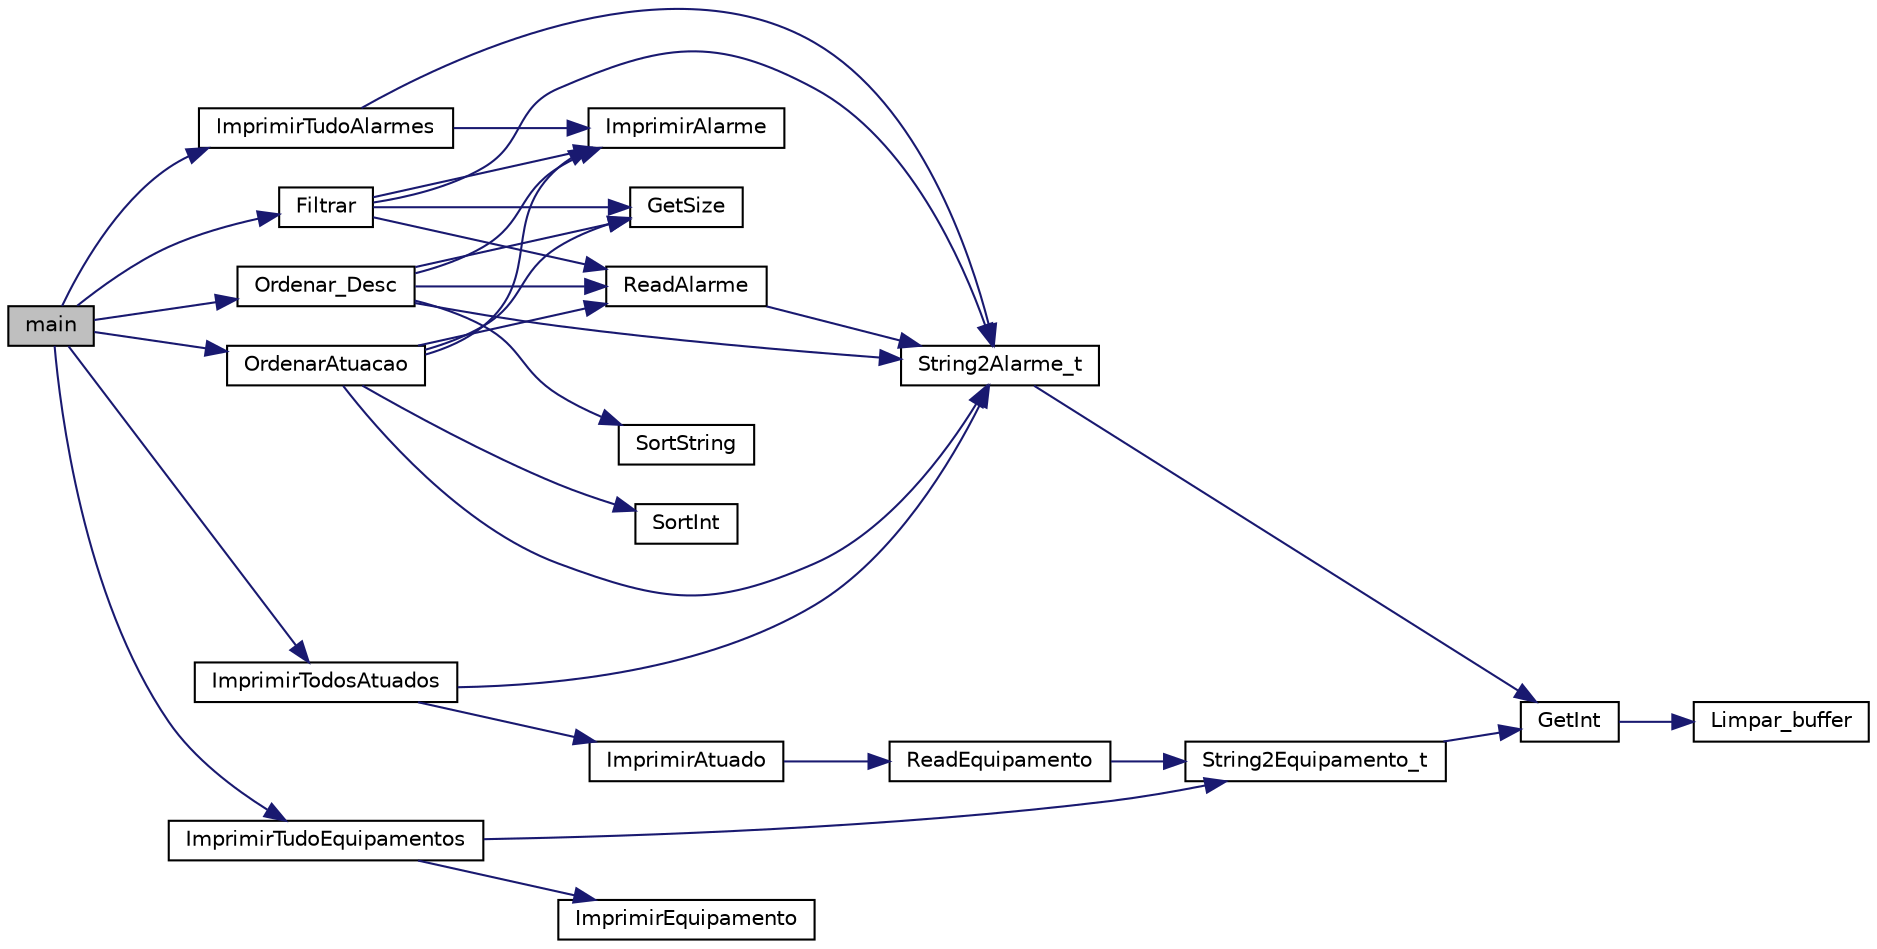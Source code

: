 digraph "main"
{
 // LATEX_PDF_SIZE
  edge [fontname="Helvetica",fontsize="10",labelfontname="Helvetica",labelfontsize="10"];
  node [fontname="Helvetica",fontsize="10",shape=record];
  rankdir="LR";
  Node1 [label="main",height=0.2,width=0.4,color="black", fillcolor="grey75", style="filled", fontcolor="black",tooltip=" "];
  Node1 -> Node2 [color="midnightblue",fontsize="10",style="solid"];
  Node2 [label="Filtrar",height=0.2,width=0.4,color="black", fillcolor="white", style="filled",URL="$_interface_8h.html#a3c08cd667b8e1715efb916eefcaec920",tooltip=" "];
  Node2 -> Node3 [color="midnightblue",fontsize="10",style="solid"];
  Node3 [label="GetSize",height=0.2,width=0.4,color="black", fillcolor="white", style="filled",URL="$_interface_8h.html#a239e0f791a6b075382f61bc28887be6c",tooltip="GetSize Obter tamanho. Função que obtem a quantidade de elementos de um arquivo."];
  Node2 -> Node4 [color="midnightblue",fontsize="10",style="solid"];
  Node4 [label="ImprimirAlarme",height=0.2,width=0.4,color="black", fillcolor="white", style="filled",URL="$_interface_8h.html#a0aa376d9e2269685fde7751cc5be7a78",tooltip=" "];
  Node2 -> Node5 [color="midnightblue",fontsize="10",style="solid"];
  Node5 [label="ReadAlarme",height=0.2,width=0.4,color="black", fillcolor="white", style="filled",URL="$_alarmes_8h.html#ae902698da61e7dadccfd319f5f55b39a",tooltip=" "];
  Node5 -> Node6 [color="midnightblue",fontsize="10",style="solid"];
  Node6 [label="String2Alarme_t",height=0.2,width=0.4,color="black", fillcolor="white", style="filled",URL="$_alarmes_8h.html#ad1390ee930b2bbd803c3211f6dec8045",tooltip=" "];
  Node6 -> Node7 [color="midnightblue",fontsize="10",style="solid"];
  Node7 [label="GetInt",height=0.2,width=0.4,color="black", fillcolor="white", style="filled",URL="$_equipamento_8h.html#af33a10e452044c45a2b0c01279a47430",tooltip=" "];
  Node7 -> Node8 [color="midnightblue",fontsize="10",style="solid"];
  Node8 [label="Limpar_buffer",height=0.2,width=0.4,color="black", fillcolor="white", style="filled",URL="$_equipamento_8h.html#a7662232d4e826e676ec12c39ac8af870",tooltip=" "];
  Node2 -> Node6 [color="midnightblue",fontsize="10",style="solid"];
  Node1 -> Node9 [color="midnightblue",fontsize="10",style="solid"];
  Node9 [label="ImprimirTodosAtuados",height=0.2,width=0.4,color="black", fillcolor="white", style="filled",URL="$_interface_8h.html#a4f87a2e428d129a41c2b3210a0cfd0a1",tooltip=" "];
  Node9 -> Node10 [color="midnightblue",fontsize="10",style="solid"];
  Node10 [label="ImprimirAtuado",height=0.2,width=0.4,color="black", fillcolor="white", style="filled",URL="$_interface_8h.html#aa0105c99219476ae45e1e5fc588e1bb7",tooltip=" "];
  Node10 -> Node11 [color="midnightblue",fontsize="10",style="solid"];
  Node11 [label="ReadEquipamento",height=0.2,width=0.4,color="black", fillcolor="white", style="filled",URL="$_equipamento_8h.html#ad591852e9b18ae97339e8b1851721635",tooltip=" "];
  Node11 -> Node12 [color="midnightblue",fontsize="10",style="solid"];
  Node12 [label="String2Equipamento_t",height=0.2,width=0.4,color="black", fillcolor="white", style="filled",URL="$_equipamento_8h.html#a7206bd6d250d93a24615d73e4aaac6a9",tooltip=" "];
  Node12 -> Node7 [color="midnightblue",fontsize="10",style="solid"];
  Node9 -> Node6 [color="midnightblue",fontsize="10",style="solid"];
  Node1 -> Node13 [color="midnightblue",fontsize="10",style="solid"];
  Node13 [label="ImprimirTudoAlarmes",height=0.2,width=0.4,color="black", fillcolor="white", style="filled",URL="$_interface_8h.html#ac0f2cace3d9d25894aa4cdc4eb0b789a",tooltip=" "];
  Node13 -> Node4 [color="midnightblue",fontsize="10",style="solid"];
  Node13 -> Node6 [color="midnightblue",fontsize="10",style="solid"];
  Node1 -> Node14 [color="midnightblue",fontsize="10",style="solid"];
  Node14 [label="ImprimirTudoEquipamentos",height=0.2,width=0.4,color="black", fillcolor="white", style="filled",URL="$_interface_8h.html#ae838cddc8c2cfeb729f11f1c0487dd40",tooltip=" "];
  Node14 -> Node15 [color="midnightblue",fontsize="10",style="solid"];
  Node15 [label="ImprimirEquipamento",height=0.2,width=0.4,color="black", fillcolor="white", style="filled",URL="$_interface_8h.html#a757b1ca299c4323a16816e77983c20bf",tooltip=" "];
  Node14 -> Node12 [color="midnightblue",fontsize="10",style="solid"];
  Node1 -> Node16 [color="midnightblue",fontsize="10",style="solid"];
  Node16 [label="Ordenar_Desc",height=0.2,width=0.4,color="black", fillcolor="white", style="filled",URL="$_interface_8h.html#addaae7aff1ab279068e7c54ee6db3dd0",tooltip=" "];
  Node16 -> Node3 [color="midnightblue",fontsize="10",style="solid"];
  Node16 -> Node4 [color="midnightblue",fontsize="10",style="solid"];
  Node16 -> Node5 [color="midnightblue",fontsize="10",style="solid"];
  Node16 -> Node17 [color="midnightblue",fontsize="10",style="solid"];
  Node17 [label="SortString",height=0.2,width=0.4,color="black", fillcolor="white", style="filled",URL="$_interface_8h.html#a45d1b05ac406447adaca6d3c2a2ffa16",tooltip=" "];
  Node16 -> Node6 [color="midnightblue",fontsize="10",style="solid"];
  Node1 -> Node18 [color="midnightblue",fontsize="10",style="solid"];
  Node18 [label="OrdenarAtuacao",height=0.2,width=0.4,color="black", fillcolor="white", style="filled",URL="$_interface_8h.html#a30ff931217679941067b6eb39586c2c0",tooltip=" "];
  Node18 -> Node3 [color="midnightblue",fontsize="10",style="solid"];
  Node18 -> Node4 [color="midnightblue",fontsize="10",style="solid"];
  Node18 -> Node5 [color="midnightblue",fontsize="10",style="solid"];
  Node18 -> Node19 [color="midnightblue",fontsize="10",style="solid"];
  Node19 [label="SortInt",height=0.2,width=0.4,color="black", fillcolor="white", style="filled",URL="$_interface_8h.html#a1e3b40207f1f4eb8a00be6709314c74a",tooltip=" "];
  Node18 -> Node6 [color="midnightblue",fontsize="10",style="solid"];
}
